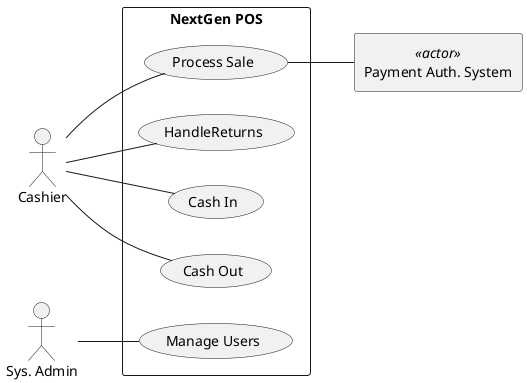 @startuml uc-diagram-example
left to right direction

actor Cashier as C
actor "Sys. Admin" as SA
agent "Payment Auth. System" <<actor>> as PAS

rectangle "NextGen POS" {
    usecase "Process Sale" as UC1
    usecase "HandleReturns" as UC2
    usecase "Cash In" as UC3
    usecase "Cash Out" as UC4
    usecase "Manage Users" as UC5
}

C -- UC1
C -- UC2
C -- UC3
C -- UC4
SA -- UC5
UC1 -- PAS
@enduml